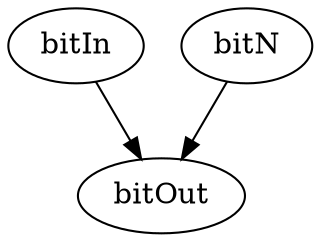 strict digraph "" {
	bitOut	 [complexity=0,
		importance=0.499999686387,
		rank=0.0];
	bitIn	 [complexity=4,
		importance=1.24999952958,
		rank=0.312499882395];
	bitIn -> bitOut;
	bitN	 [complexity=1,
		importance=1.24999952958,
		rank=1.24999952958];
	bitN -> bitOut;
}
